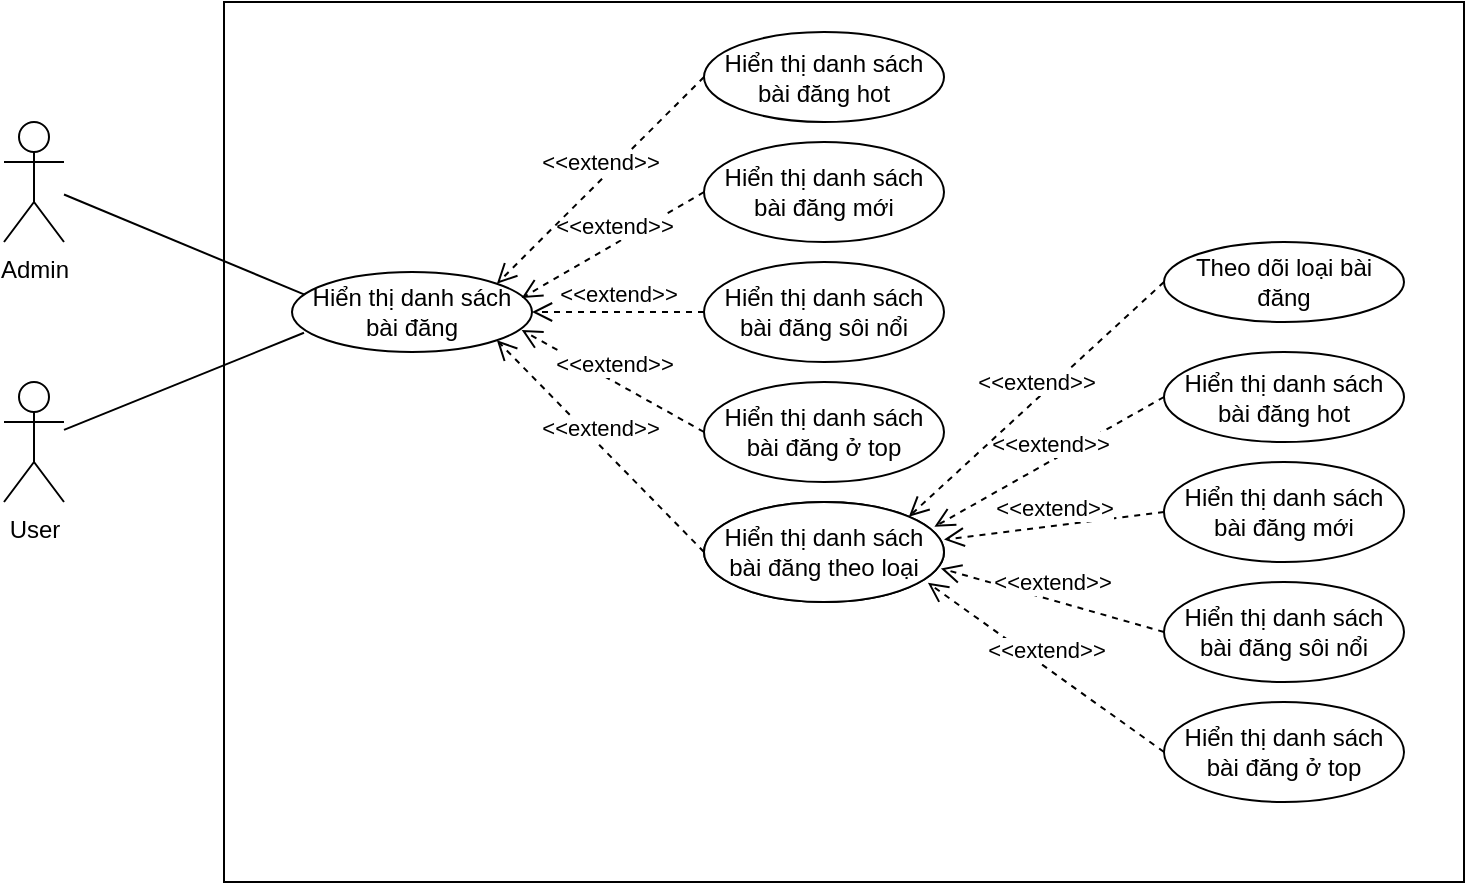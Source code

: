 <mxfile version="14.1.2" type="device"><diagram id="3LZ1cys5Eh3xKGKLkldF" name="Page-1"><mxGraphModel dx="960" dy="563" grid="1" gridSize="10" guides="1" tooltips="1" connect="1" arrows="1" fold="1" page="1" pageScale="1" pageWidth="827" pageHeight="1169" math="0" shadow="0"><root><mxCell id="0"/><mxCell id="1" parent="0"/><mxCell id="Zn8dbxQ8ALibvqouTMUE-1" value="" style="rounded=0;whiteSpace=wrap;html=1;" parent="1" vertex="1"><mxGeometry x="260" y="20" width="620" height="440" as="geometry"/></mxCell><mxCell id="Zn8dbxQ8ALibvqouTMUE-2" value="User" style="shape=umlActor;verticalLabelPosition=bottom;verticalAlign=top;html=1;outlineConnect=0;" parent="1" vertex="1"><mxGeometry x="150" y="210" width="30" height="60" as="geometry"/></mxCell><mxCell id="Zn8dbxQ8ALibvqouTMUE-3" value="Admin" style="shape=umlActor;verticalLabelPosition=bottom;verticalAlign=top;html=1;outlineConnect=0;" parent="1" vertex="1"><mxGeometry x="150" y="80" width="30" height="60" as="geometry"/></mxCell><mxCell id="Zn8dbxQ8ALibvqouTMUE-4" value="Hiển thị danh sách bài đăng" style="ellipse;whiteSpace=wrap;html=1;" parent="1" vertex="1"><mxGeometry x="294" y="155" width="120" height="40" as="geometry"/></mxCell><mxCell id="Zn8dbxQ8ALibvqouTMUE-5" value="" style="endArrow=none;html=1;entryX=0.05;entryY=0.28;entryDx=0;entryDy=0;entryPerimeter=0;" parent="1" source="Zn8dbxQ8ALibvqouTMUE-3" target="Zn8dbxQ8ALibvqouTMUE-4" edge="1"><mxGeometry width="50" height="50" relative="1" as="geometry"><mxPoint x="390" y="310" as="sourcePoint"/><mxPoint x="440" y="260" as="targetPoint"/></mxGeometry></mxCell><mxCell id="Zn8dbxQ8ALibvqouTMUE-6" value="" style="endArrow=none;html=1;entryX=0.05;entryY=0.76;entryDx=0;entryDy=0;entryPerimeter=0;" parent="1" source="Zn8dbxQ8ALibvqouTMUE-2" target="Zn8dbxQ8ALibvqouTMUE-4" edge="1"><mxGeometry width="50" height="50" relative="1" as="geometry"><mxPoint x="390" y="310" as="sourcePoint"/><mxPoint x="440" y="260" as="targetPoint"/></mxGeometry></mxCell><mxCell id="Zn8dbxQ8ALibvqouTMUE-7" value="Hiển thị danh sách bài đăng hot" style="ellipse;whiteSpace=wrap;html=1;" parent="1" vertex="1"><mxGeometry x="500" y="35" width="120" height="45" as="geometry"/></mxCell><mxCell id="Zn8dbxQ8ALibvqouTMUE-8" value="Hiển thị danh sách bài đăng mới" style="ellipse;whiteSpace=wrap;html=1;" parent="1" vertex="1"><mxGeometry x="500" y="90" width="120" height="50" as="geometry"/></mxCell><mxCell id="Zn8dbxQ8ALibvqouTMUE-9" value="&amp;lt;&amp;lt;extend&amp;gt;&amp;gt;" style="html=1;verticalAlign=bottom;endArrow=open;dashed=1;endSize=8;entryX=0.957;entryY=0.325;entryDx=0;entryDy=0;exitX=0;exitY=0.5;exitDx=0;exitDy=0;entryPerimeter=0;" parent="1" source="Zn8dbxQ8ALibvqouTMUE-8" target="Zn8dbxQ8ALibvqouTMUE-4" edge="1"><mxGeometry relative="1" as="geometry"><mxPoint x="426.4" y="201.19" as="sourcePoint"/><mxPoint x="520.0" y="167.5" as="targetPoint"/></mxGeometry></mxCell><mxCell id="Zn8dbxQ8ALibvqouTMUE-10" value="&amp;lt;&amp;lt;extend&amp;gt;&amp;gt;" style="html=1;verticalAlign=bottom;endArrow=open;dashed=1;endSize=8;entryX=1;entryY=0;entryDx=0;entryDy=0;exitX=0;exitY=0.5;exitDx=0;exitDy=0;" parent="1" source="Zn8dbxQ8ALibvqouTMUE-7" target="Zn8dbxQ8ALibvqouTMUE-4" edge="1"><mxGeometry relative="1" as="geometry"><mxPoint x="510" y="220" as="sourcePoint"/><mxPoint x="414.04" y="193.94" as="targetPoint"/></mxGeometry></mxCell><mxCell id="Zn8dbxQ8ALibvqouTMUE-11" value="Hiển thị danh sách bài đăng sôi nổi" style="ellipse;whiteSpace=wrap;html=1;" parent="1" vertex="1"><mxGeometry x="500" y="150" width="120" height="50" as="geometry"/></mxCell><mxCell id="Zn8dbxQ8ALibvqouTMUE-12" value="Hiển thị danh sách bài đăng ở top" style="ellipse;whiteSpace=wrap;html=1;" parent="1" vertex="1"><mxGeometry x="500" y="210" width="120" height="50" as="geometry"/></mxCell><mxCell id="Zn8dbxQ8ALibvqouTMUE-13" value="Hiển thị danh sách bài đăng theo loại" style="ellipse;whiteSpace=wrap;html=1;" parent="1" vertex="1"><mxGeometry x="500" y="270" width="120" height="50" as="geometry"/></mxCell><mxCell id="Zn8dbxQ8ALibvqouTMUE-14" value="Hiển thị danh sách bài đăng theo loại" style="ellipse;whiteSpace=wrap;html=1;" parent="1" vertex="1"><mxGeometry x="500" y="270" width="120" height="50" as="geometry"/></mxCell><mxCell id="Zn8dbxQ8ALibvqouTMUE-16" value="Hiển thị danh sách bài đăng hot" style="ellipse;whiteSpace=wrap;html=1;" parent="1" vertex="1"><mxGeometry x="730" y="195" width="120" height="45" as="geometry"/></mxCell><mxCell id="Zn8dbxQ8ALibvqouTMUE-18" value="Hiển thị danh sách bài đăng mới" style="ellipse;whiteSpace=wrap;html=1;" parent="1" vertex="1"><mxGeometry x="730" y="250" width="120" height="50" as="geometry"/></mxCell><mxCell id="Zn8dbxQ8ALibvqouTMUE-19" value="Hiển thị danh sách bài đăng sôi nổi" style="ellipse;whiteSpace=wrap;html=1;" parent="1" vertex="1"><mxGeometry x="730" y="310" width="120" height="50" as="geometry"/></mxCell><mxCell id="Zn8dbxQ8ALibvqouTMUE-20" value="Hiển thị danh sách bài đăng ở top" style="ellipse;whiteSpace=wrap;html=1;" parent="1" vertex="1"><mxGeometry x="730" y="370" width="120" height="50" as="geometry"/></mxCell><mxCell id="Zn8dbxQ8ALibvqouTMUE-21" value="&amp;lt;&amp;lt;extend&amp;gt;&amp;gt;" style="html=1;verticalAlign=bottom;endArrow=open;dashed=1;endSize=8;entryX=1;entryY=0.5;entryDx=0;entryDy=0;exitX=0;exitY=0.5;exitDx=0;exitDy=0;" parent="1" source="Zn8dbxQ8ALibvqouTMUE-11" target="Zn8dbxQ8ALibvqouTMUE-4" edge="1"><mxGeometry relative="1" as="geometry"><mxPoint x="510" y="125" as="sourcePoint"/><mxPoint x="418.84" y="178" as="targetPoint"/></mxGeometry></mxCell><mxCell id="Zn8dbxQ8ALibvqouTMUE-22" value="&amp;lt;&amp;lt;extend&amp;gt;&amp;gt;" style="html=1;verticalAlign=bottom;endArrow=open;dashed=1;endSize=8;entryX=0.957;entryY=0.725;entryDx=0;entryDy=0;exitX=0;exitY=0.5;exitDx=0;exitDy=0;entryPerimeter=0;" parent="1" source="Zn8dbxQ8ALibvqouTMUE-12" target="Zn8dbxQ8ALibvqouTMUE-4" edge="1"><mxGeometry relative="1" as="geometry"><mxPoint x="510" y="185" as="sourcePoint"/><mxPoint x="424" y="185" as="targetPoint"/></mxGeometry></mxCell><mxCell id="Zn8dbxQ8ALibvqouTMUE-23" value="&amp;lt;&amp;lt;extend&amp;gt;&amp;gt;" style="html=1;verticalAlign=bottom;endArrow=open;dashed=1;endSize=8;entryX=1;entryY=1;entryDx=0;entryDy=0;exitX=0;exitY=0.5;exitDx=0;exitDy=0;" parent="1" source="Zn8dbxQ8ALibvqouTMUE-14" target="Zn8dbxQ8ALibvqouTMUE-4" edge="1"><mxGeometry relative="1" as="geometry"><mxPoint x="520" y="195" as="sourcePoint"/><mxPoint x="434" y="195" as="targetPoint"/></mxGeometry></mxCell><mxCell id="Zn8dbxQ8ALibvqouTMUE-24" value="&amp;lt;&amp;lt;extend&amp;gt;&amp;gt;" style="html=1;verticalAlign=bottom;endArrow=open;dashed=1;endSize=8;entryX=0.96;entryY=0.248;entryDx=0;entryDy=0;exitX=0;exitY=0.5;exitDx=0;exitDy=0;entryPerimeter=0;" parent="1" source="Zn8dbxQ8ALibvqouTMUE-16" target="Zn8dbxQ8ALibvqouTMUE-14" edge="1"><mxGeometry relative="1" as="geometry"><mxPoint x="510" y="305" as="sourcePoint"/><mxPoint x="406.426" y="199.142" as="targetPoint"/></mxGeometry></mxCell><mxCell id="Zn8dbxQ8ALibvqouTMUE-25" value="&amp;lt;&amp;lt;extend&amp;gt;&amp;gt;" style="html=1;verticalAlign=bottom;endArrow=open;dashed=1;endSize=8;entryX=1;entryY=0.376;entryDx=0;entryDy=0;exitX=0;exitY=0.5;exitDx=0;exitDy=0;entryPerimeter=0;" parent="1" source="Zn8dbxQ8ALibvqouTMUE-18" target="Zn8dbxQ8ALibvqouTMUE-14" edge="1"><mxGeometry relative="1" as="geometry"><mxPoint x="740" y="212.5" as="sourcePoint"/><mxPoint x="625.2" y="292.4" as="targetPoint"/></mxGeometry></mxCell><mxCell id="Zn8dbxQ8ALibvqouTMUE-26" value="&amp;lt;&amp;lt;extend&amp;gt;&amp;gt;" style="html=1;verticalAlign=bottom;endArrow=open;dashed=1;endSize=8;entryX=0.987;entryY=0.664;entryDx=0;entryDy=0;exitX=0;exitY=0.5;exitDx=0;exitDy=0;entryPerimeter=0;" parent="1" source="Zn8dbxQ8ALibvqouTMUE-19" target="Zn8dbxQ8ALibvqouTMUE-14" edge="1"><mxGeometry relative="1" as="geometry"><mxPoint x="750" y="222.5" as="sourcePoint"/><mxPoint x="635.2" y="302.4" as="targetPoint"/></mxGeometry></mxCell><mxCell id="Zn8dbxQ8ALibvqouTMUE-27" value="&amp;lt;&amp;lt;extend&amp;gt;&amp;gt;" style="html=1;verticalAlign=bottom;endArrow=open;dashed=1;endSize=8;entryX=0.933;entryY=0.808;entryDx=0;entryDy=0;exitX=0;exitY=0.5;exitDx=0;exitDy=0;entryPerimeter=0;" parent="1" source="Zn8dbxQ8ALibvqouTMUE-20" target="Zn8dbxQ8ALibvqouTMUE-14" edge="1"><mxGeometry relative="1" as="geometry"><mxPoint x="740" y="345" as="sourcePoint"/><mxPoint x="628.44" y="313.2" as="targetPoint"/></mxGeometry></mxCell><mxCell id="HrWvhX72oPkd2nq9R83u-1" value="Theo dõi loại bài đăng" style="ellipse;whiteSpace=wrap;html=1;" vertex="1" parent="1"><mxGeometry x="730" y="140" width="120" height="40" as="geometry"/></mxCell><mxCell id="HrWvhX72oPkd2nq9R83u-2" value="&amp;lt;&amp;lt;extend&amp;gt;&amp;gt;" style="html=1;verticalAlign=bottom;endArrow=open;dashed=1;endSize=8;entryX=1;entryY=0;entryDx=0;entryDy=0;exitX=0;exitY=0.5;exitDx=0;exitDy=0;" edge="1" parent="1" source="HrWvhX72oPkd2nq9R83u-1" target="Zn8dbxQ8ALibvqouTMUE-14"><mxGeometry relative="1" as="geometry"><mxPoint x="740" y="227.5" as="sourcePoint"/><mxPoint x="625.2" y="292.4" as="targetPoint"/></mxGeometry></mxCell></root></mxGraphModel></diagram></mxfile>
